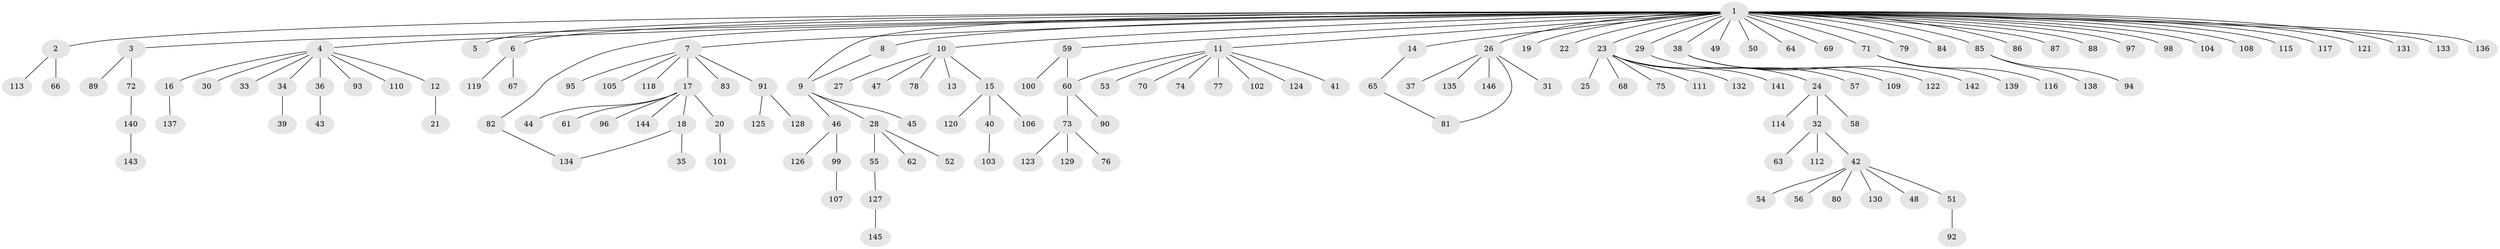 // coarse degree distribution, {40: 0.00980392156862745, 3: 0.058823529411764705, 9: 0.00980392156862745, 1: 0.7058823529411765, 7: 0.0196078431372549, 2: 0.12745098039215685, 5: 0.00980392156862745, 6: 0.00980392156862745, 4: 0.049019607843137254}
// Generated by graph-tools (version 1.1) at 2025/18/03/04/25 18:18:26]
// undirected, 146 vertices, 149 edges
graph export_dot {
graph [start="1"]
  node [color=gray90,style=filled];
  1;
  2;
  3;
  4;
  5;
  6;
  7;
  8;
  9;
  10;
  11;
  12;
  13;
  14;
  15;
  16;
  17;
  18;
  19;
  20;
  21;
  22;
  23;
  24;
  25;
  26;
  27;
  28;
  29;
  30;
  31;
  32;
  33;
  34;
  35;
  36;
  37;
  38;
  39;
  40;
  41;
  42;
  43;
  44;
  45;
  46;
  47;
  48;
  49;
  50;
  51;
  52;
  53;
  54;
  55;
  56;
  57;
  58;
  59;
  60;
  61;
  62;
  63;
  64;
  65;
  66;
  67;
  68;
  69;
  70;
  71;
  72;
  73;
  74;
  75;
  76;
  77;
  78;
  79;
  80;
  81;
  82;
  83;
  84;
  85;
  86;
  87;
  88;
  89;
  90;
  91;
  92;
  93;
  94;
  95;
  96;
  97;
  98;
  99;
  100;
  101;
  102;
  103;
  104;
  105;
  106;
  107;
  108;
  109;
  110;
  111;
  112;
  113;
  114;
  115;
  116;
  117;
  118;
  119;
  120;
  121;
  122;
  123;
  124;
  125;
  126;
  127;
  128;
  129;
  130;
  131;
  132;
  133;
  134;
  135;
  136;
  137;
  138;
  139;
  140;
  141;
  142;
  143;
  144;
  145;
  146;
  1 -- 2;
  1 -- 3;
  1 -- 4;
  1 -- 5;
  1 -- 6;
  1 -- 7;
  1 -- 8;
  1 -- 9;
  1 -- 10;
  1 -- 11;
  1 -- 14;
  1 -- 19;
  1 -- 22;
  1 -- 23;
  1 -- 26;
  1 -- 29;
  1 -- 38;
  1 -- 49;
  1 -- 50;
  1 -- 59;
  1 -- 64;
  1 -- 69;
  1 -- 71;
  1 -- 79;
  1 -- 82;
  1 -- 84;
  1 -- 85;
  1 -- 86;
  1 -- 87;
  1 -- 88;
  1 -- 97;
  1 -- 98;
  1 -- 104;
  1 -- 108;
  1 -- 115;
  1 -- 117;
  1 -- 121;
  1 -- 131;
  1 -- 133;
  1 -- 136;
  2 -- 66;
  2 -- 113;
  3 -- 72;
  3 -- 89;
  4 -- 12;
  4 -- 16;
  4 -- 30;
  4 -- 33;
  4 -- 34;
  4 -- 36;
  4 -- 93;
  4 -- 110;
  6 -- 67;
  6 -- 119;
  7 -- 17;
  7 -- 83;
  7 -- 91;
  7 -- 95;
  7 -- 105;
  7 -- 118;
  8 -- 9;
  9 -- 28;
  9 -- 45;
  9 -- 46;
  10 -- 13;
  10 -- 15;
  10 -- 27;
  10 -- 47;
  10 -- 78;
  11 -- 41;
  11 -- 53;
  11 -- 60;
  11 -- 70;
  11 -- 74;
  11 -- 77;
  11 -- 102;
  11 -- 124;
  12 -- 21;
  14 -- 65;
  15 -- 40;
  15 -- 106;
  15 -- 120;
  16 -- 137;
  17 -- 18;
  17 -- 20;
  17 -- 44;
  17 -- 61;
  17 -- 96;
  17 -- 144;
  18 -- 35;
  18 -- 134;
  20 -- 101;
  23 -- 24;
  23 -- 25;
  23 -- 68;
  23 -- 75;
  23 -- 111;
  23 -- 132;
  23 -- 141;
  24 -- 32;
  24 -- 58;
  24 -- 114;
  26 -- 31;
  26 -- 37;
  26 -- 81;
  26 -- 135;
  26 -- 146;
  28 -- 52;
  28 -- 55;
  28 -- 62;
  29 -- 57;
  32 -- 42;
  32 -- 63;
  32 -- 112;
  34 -- 39;
  36 -- 43;
  38 -- 109;
  38 -- 122;
  38 -- 142;
  40 -- 103;
  42 -- 48;
  42 -- 51;
  42 -- 54;
  42 -- 56;
  42 -- 80;
  42 -- 130;
  46 -- 99;
  46 -- 126;
  51 -- 92;
  55 -- 127;
  59 -- 60;
  59 -- 100;
  60 -- 73;
  60 -- 90;
  65 -- 81;
  71 -- 116;
  71 -- 139;
  72 -- 140;
  73 -- 76;
  73 -- 123;
  73 -- 129;
  82 -- 134;
  85 -- 94;
  85 -- 138;
  91 -- 125;
  91 -- 128;
  99 -- 107;
  127 -- 145;
  140 -- 143;
}
